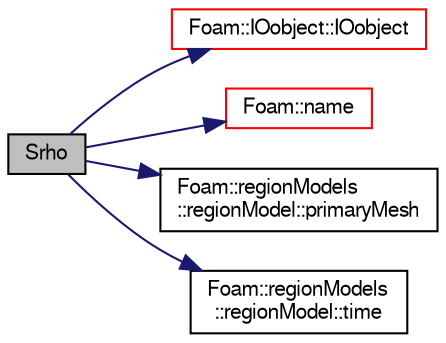 digraph "Srho"
{
  bgcolor="transparent";
  edge [fontname="FreeSans",fontsize="10",labelfontname="FreeSans",labelfontsize="10"];
  node [fontname="FreeSans",fontsize="10",shape=record];
  rankdir="LR";
  Node4860 [label="Srho",height=0.2,width=0.4,color="black", fillcolor="grey75", style="filled", fontcolor="black"];
  Node4860 -> Node4861 [color="midnightblue",fontsize="10",style="solid",fontname="FreeSans"];
  Node4861 [label="Foam::IOobject::IOobject",height=0.2,width=0.4,color="red",URL="$a26142.html#a685873fbbf7ab615e064d2bd0928f09b",tooltip="Construct from name, instance, registry, io options. "];
  Node4860 -> Node4864 [color="midnightblue",fontsize="10",style="solid",fontname="FreeSans"];
  Node4864 [label="Foam::name",height=0.2,width=0.4,color="red",URL="$a21124.html#adcb0df2bd4953cb6bb390272d8263c3a",tooltip="Return a string representation of a complex. "];
  Node4860 -> Node4867 [color="midnightblue",fontsize="10",style="solid",fontname="FreeSans"];
  Node4867 [label="Foam::regionModels\l::regionModel::primaryMesh",height=0.2,width=0.4,color="black",URL="$a28998.html#a4fcb1e32ba3faef9cc4757d98726996b",tooltip="Return the reference to the primary mesh database. "];
  Node4860 -> Node4868 [color="midnightblue",fontsize="10",style="solid",fontname="FreeSans"];
  Node4868 [label="Foam::regionModels\l::regionModel::time",height=0.2,width=0.4,color="black",URL="$a28998.html#a1ed86245b170b9f651f62650b1827500",tooltip="Return the reference to the time database. "];
}
